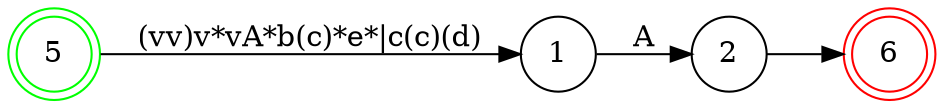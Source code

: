 digraph NDF {
    rankdir = LR;
    size = "8,5";
    node [shape = doublecircle;];
    5 [color = green;];
    6 [color = red;];
    node [shape = circle;];
    5 -> 1 [label = "(vv)v*vA*b(c)*e*|c(c)(d)";];
    1 -> 2 [label = "A";];
    2 -> 6 [label = "";];
}